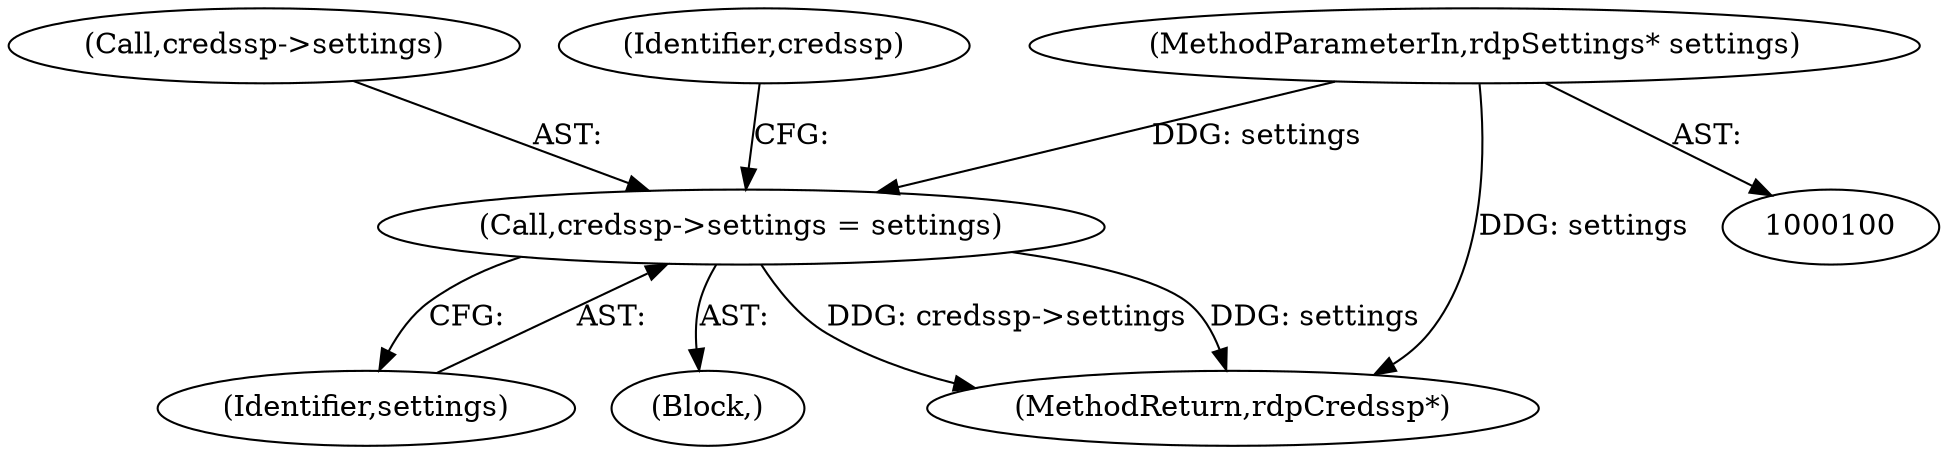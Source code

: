 digraph "0_FreeRDP_0773bb9303d24473fe1185d85a424dfe159aff53@pointer" {
"1000131" [label="(Call,credssp->settings = settings)"];
"1000103" [label="(MethodParameterIn,rdpSettings* settings)"];
"1000131" [label="(Call,credssp->settings = settings)"];
"1000135" [label="(Identifier,settings)"];
"1000132" [label="(Call,credssp->settings)"];
"1000138" [label="(Identifier,credssp)"];
"1000103" [label="(MethodParameterIn,rdpSettings* settings)"];
"1000121" [label="(Block,)"];
"1000265" [label="(MethodReturn,rdpCredssp*)"];
"1000131" -> "1000121"  [label="AST: "];
"1000131" -> "1000135"  [label="CFG: "];
"1000132" -> "1000131"  [label="AST: "];
"1000135" -> "1000131"  [label="AST: "];
"1000138" -> "1000131"  [label="CFG: "];
"1000131" -> "1000265"  [label="DDG: credssp->settings"];
"1000131" -> "1000265"  [label="DDG: settings"];
"1000103" -> "1000131"  [label="DDG: settings"];
"1000103" -> "1000100"  [label="AST: "];
"1000103" -> "1000265"  [label="DDG: settings"];
}
